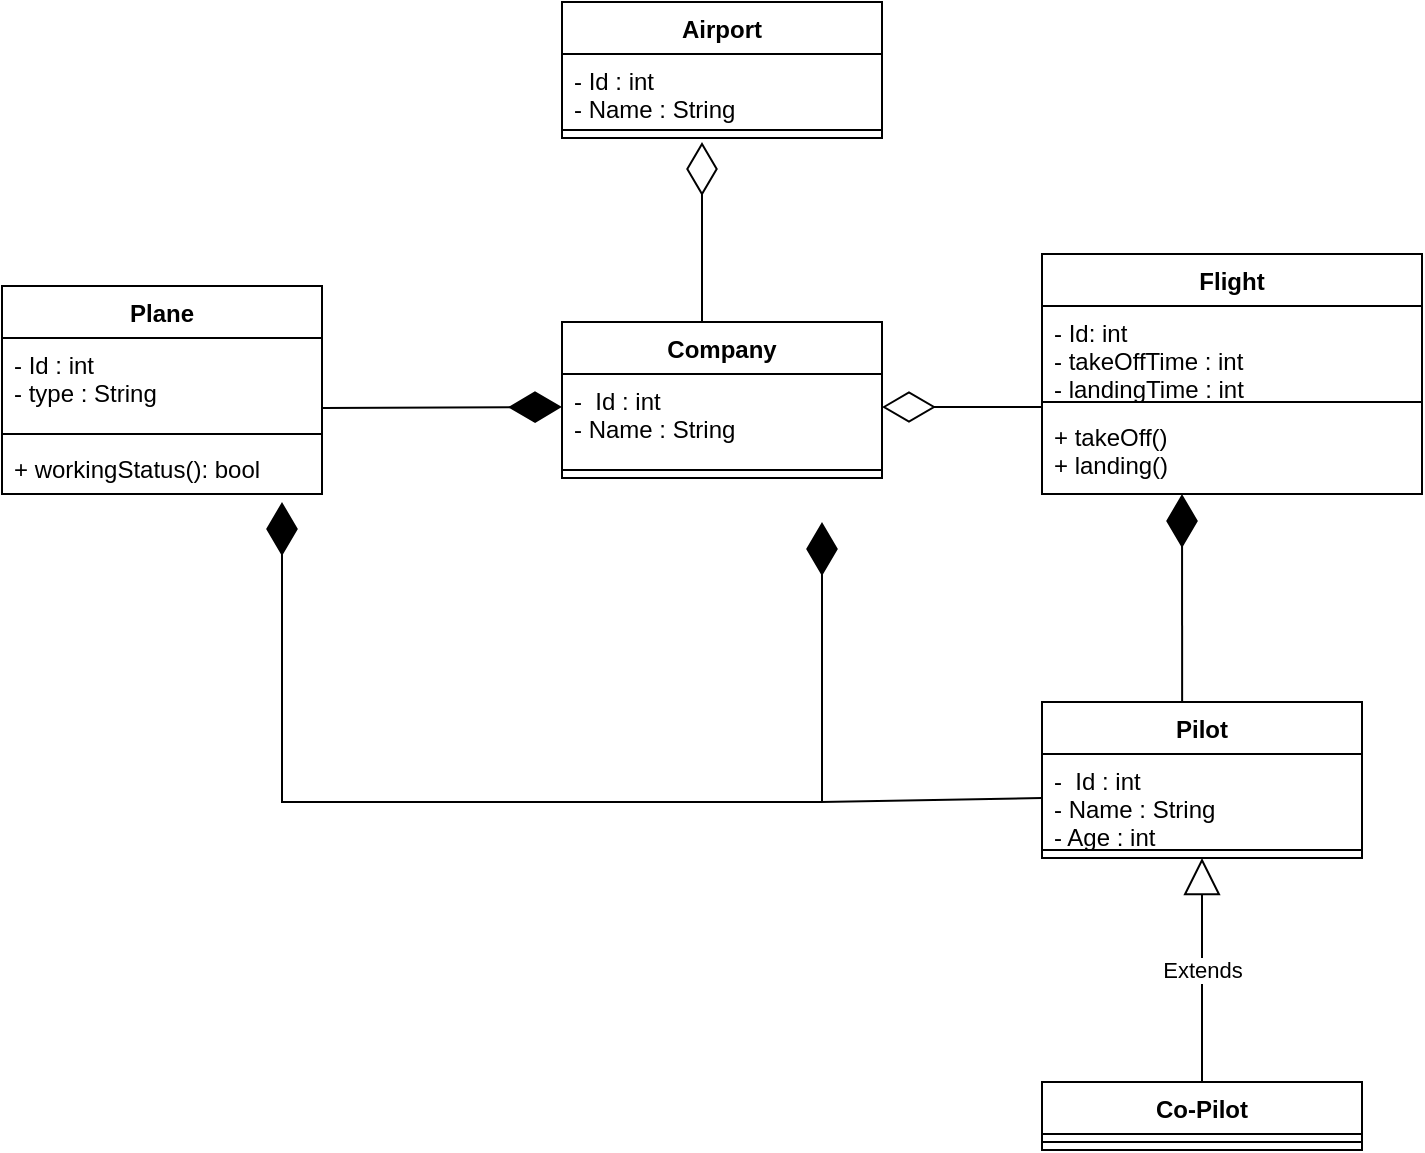 <mxfile version="20.8.23" type="device"><diagram name="Sayfa -1" id="kH7snkkmG4gjFUxUc_7u"><mxGraphModel dx="2687" dy="884" grid="1" gridSize="10" guides="1" tooltips="1" connect="1" arrows="1" fold="1" page="1" pageScale="1" pageWidth="827" pageHeight="1169" math="0" shadow="0"><root><mxCell id="0"/><mxCell id="1" parent="0"/><mxCell id="UOCiniaTcPgKJ8xo9n0W-1" value="Airport" style="swimlane;fontStyle=1;align=center;verticalAlign=top;childLayout=stackLayout;horizontal=1;startSize=26;horizontalStack=0;resizeParent=1;resizeParentMax=0;resizeLast=0;collapsible=1;marginBottom=0;" vertex="1" parent="1"><mxGeometry x="230" y="40" width="160" height="68" as="geometry"/></mxCell><mxCell id="UOCiniaTcPgKJ8xo9n0W-2" value="- Id : int&#10;- Name : String" style="text;strokeColor=none;fillColor=none;align=left;verticalAlign=top;spacingLeft=4;spacingRight=4;overflow=hidden;rotatable=0;points=[[0,0.5],[1,0.5]];portConstraint=eastwest;" vertex="1" parent="UOCiniaTcPgKJ8xo9n0W-1"><mxGeometry y="26" width="160" height="34" as="geometry"/></mxCell><mxCell id="UOCiniaTcPgKJ8xo9n0W-3" value="" style="line;strokeWidth=1;fillColor=none;align=left;verticalAlign=middle;spacingTop=-1;spacingLeft=3;spacingRight=3;rotatable=0;labelPosition=right;points=[];portConstraint=eastwest;strokeColor=inherit;" vertex="1" parent="UOCiniaTcPgKJ8xo9n0W-1"><mxGeometry y="60" width="160" height="8" as="geometry"/></mxCell><mxCell id="UOCiniaTcPgKJ8xo9n0W-5" value="Plane" style="swimlane;fontStyle=1;align=center;verticalAlign=top;childLayout=stackLayout;horizontal=1;startSize=26;horizontalStack=0;resizeParent=1;resizeParentMax=0;resizeLast=0;collapsible=1;marginBottom=0;" vertex="1" parent="1"><mxGeometry x="-50" y="182" width="160" height="104" as="geometry"/></mxCell><mxCell id="UOCiniaTcPgKJ8xo9n0W-6" value="- Id : int&#10;- type : String" style="text;strokeColor=none;fillColor=none;align=left;verticalAlign=top;spacingLeft=4;spacingRight=4;overflow=hidden;rotatable=0;points=[[0,0.5],[1,0.5]];portConstraint=eastwest;" vertex="1" parent="UOCiniaTcPgKJ8xo9n0W-5"><mxGeometry y="26" width="160" height="44" as="geometry"/></mxCell><mxCell id="UOCiniaTcPgKJ8xo9n0W-7" value="" style="line;strokeWidth=1;fillColor=none;align=left;verticalAlign=middle;spacingTop=-1;spacingLeft=3;spacingRight=3;rotatable=0;labelPosition=right;points=[];portConstraint=eastwest;strokeColor=inherit;" vertex="1" parent="UOCiniaTcPgKJ8xo9n0W-5"><mxGeometry y="70" width="160" height="8" as="geometry"/></mxCell><mxCell id="UOCiniaTcPgKJ8xo9n0W-8" value="+ workingStatus(): bool" style="text;strokeColor=none;fillColor=none;align=left;verticalAlign=top;spacingLeft=4;spacingRight=4;overflow=hidden;rotatable=0;points=[[0,0.5],[1,0.5]];portConstraint=eastwest;" vertex="1" parent="UOCiniaTcPgKJ8xo9n0W-5"><mxGeometry y="78" width="160" height="26" as="geometry"/></mxCell><mxCell id="UOCiniaTcPgKJ8xo9n0W-9" value="Company" style="swimlane;fontStyle=1;align=center;verticalAlign=top;childLayout=stackLayout;horizontal=1;startSize=26;horizontalStack=0;resizeParent=1;resizeParentMax=0;resizeLast=0;collapsible=1;marginBottom=0;" vertex="1" parent="1"><mxGeometry x="230" y="200" width="160" height="78" as="geometry"/></mxCell><mxCell id="UOCiniaTcPgKJ8xo9n0W-10" value="-  Id : int&#10;- Name : String" style="text;strokeColor=none;fillColor=none;align=left;verticalAlign=top;spacingLeft=4;spacingRight=4;overflow=hidden;rotatable=0;points=[[0,0.5],[1,0.5]];portConstraint=eastwest;" vertex="1" parent="UOCiniaTcPgKJ8xo9n0W-9"><mxGeometry y="26" width="160" height="44" as="geometry"/></mxCell><mxCell id="UOCiniaTcPgKJ8xo9n0W-11" value="" style="line;strokeWidth=1;fillColor=none;align=left;verticalAlign=middle;spacingTop=-1;spacingLeft=3;spacingRight=3;rotatable=0;labelPosition=right;points=[];portConstraint=eastwest;strokeColor=inherit;" vertex="1" parent="UOCiniaTcPgKJ8xo9n0W-9"><mxGeometry y="70" width="160" height="8" as="geometry"/></mxCell><mxCell id="UOCiniaTcPgKJ8xo9n0W-13" value="Flight" style="swimlane;fontStyle=1;align=center;verticalAlign=top;childLayout=stackLayout;horizontal=1;startSize=26;horizontalStack=0;resizeParent=1;resizeParentMax=0;resizeLast=0;collapsible=1;marginBottom=0;" vertex="1" parent="1"><mxGeometry x="470" y="166" width="190" height="120" as="geometry"/></mxCell><mxCell id="UOCiniaTcPgKJ8xo9n0W-14" value="- Id: int&#10;- takeOffTime : int&#10;- landingTime : int" style="text;strokeColor=none;fillColor=none;align=left;verticalAlign=top;spacingLeft=4;spacingRight=4;overflow=hidden;rotatable=0;points=[[0,0.5],[1,0.5]];portConstraint=eastwest;" vertex="1" parent="UOCiniaTcPgKJ8xo9n0W-13"><mxGeometry y="26" width="190" height="44" as="geometry"/></mxCell><mxCell id="UOCiniaTcPgKJ8xo9n0W-15" value="" style="line;strokeWidth=1;fillColor=none;align=left;verticalAlign=middle;spacingTop=-1;spacingLeft=3;spacingRight=3;rotatable=0;labelPosition=right;points=[];portConstraint=eastwest;strokeColor=inherit;" vertex="1" parent="UOCiniaTcPgKJ8xo9n0W-13"><mxGeometry y="70" width="190" height="8" as="geometry"/></mxCell><mxCell id="UOCiniaTcPgKJ8xo9n0W-16" value="+ takeOff()&#10;+ landing()" style="text;strokeColor=none;fillColor=none;align=left;verticalAlign=top;spacingLeft=4;spacingRight=4;overflow=hidden;rotatable=0;points=[[0,0.5],[1,0.5]];portConstraint=eastwest;" vertex="1" parent="UOCiniaTcPgKJ8xo9n0W-13"><mxGeometry y="78" width="190" height="42" as="geometry"/></mxCell><mxCell id="UOCiniaTcPgKJ8xo9n0W-17" value="Pilot" style="swimlane;fontStyle=1;align=center;verticalAlign=top;childLayout=stackLayout;horizontal=1;startSize=26;horizontalStack=0;resizeParent=1;resizeParentMax=0;resizeLast=0;collapsible=1;marginBottom=0;" vertex="1" parent="1"><mxGeometry x="470" y="390" width="160" height="78" as="geometry"/></mxCell><mxCell id="UOCiniaTcPgKJ8xo9n0W-18" value="-  Id : int&#10;- Name : String&#10;- Age : int&#10;- experience level: int" style="text;strokeColor=none;fillColor=none;align=left;verticalAlign=top;spacingLeft=4;spacingRight=4;overflow=hidden;rotatable=0;points=[[0,0.5],[1,0.5]];portConstraint=eastwest;" vertex="1" parent="UOCiniaTcPgKJ8xo9n0W-17"><mxGeometry y="26" width="160" height="44" as="geometry"/></mxCell><mxCell id="UOCiniaTcPgKJ8xo9n0W-19" value="" style="line;strokeWidth=1;fillColor=none;align=left;verticalAlign=middle;spacingTop=-1;spacingLeft=3;spacingRight=3;rotatable=0;labelPosition=right;points=[];portConstraint=eastwest;strokeColor=inherit;" vertex="1" parent="UOCiniaTcPgKJ8xo9n0W-17"><mxGeometry y="70" width="160" height="8" as="geometry"/></mxCell><mxCell id="UOCiniaTcPgKJ8xo9n0W-21" value="Co-Pilot" style="swimlane;fontStyle=1;align=center;verticalAlign=top;childLayout=stackLayout;horizontal=1;startSize=26;horizontalStack=0;resizeParent=1;resizeParentMax=0;resizeLast=0;collapsible=1;marginBottom=0;" vertex="1" parent="1"><mxGeometry x="470" y="580" width="160" height="34" as="geometry"/></mxCell><mxCell id="UOCiniaTcPgKJ8xo9n0W-23" value="" style="line;strokeWidth=1;fillColor=none;align=left;verticalAlign=middle;spacingTop=-1;spacingLeft=3;spacingRight=3;rotatable=0;labelPosition=right;points=[];portConstraint=eastwest;strokeColor=inherit;" vertex="1" parent="UOCiniaTcPgKJ8xo9n0W-21"><mxGeometry y="26" width="160" height="8" as="geometry"/></mxCell><mxCell id="UOCiniaTcPgKJ8xo9n0W-26" value="Extends" style="endArrow=block;endSize=16;endFill=0;html=1;rounded=0;exitX=0.5;exitY=0;exitDx=0;exitDy=0;entryX=0.5;entryY=1;entryDx=0;entryDy=0;" edge="1" parent="1" source="UOCiniaTcPgKJ8xo9n0W-21" target="UOCiniaTcPgKJ8xo9n0W-17"><mxGeometry width="160" relative="1" as="geometry"><mxPoint x="550" y="556" as="sourcePoint"/><mxPoint x="550" y="490" as="targetPoint"/></mxGeometry></mxCell><mxCell id="UOCiniaTcPgKJ8xo9n0W-29" value="" style="endArrow=diamondThin;endFill=1;endSize=24;html=1;rounded=0;" edge="1" parent="1"><mxGeometry width="160" relative="1" as="geometry"><mxPoint x="110" y="243" as="sourcePoint"/><mxPoint x="230" y="242.5" as="targetPoint"/></mxGeometry></mxCell><mxCell id="UOCiniaTcPgKJ8xo9n0W-32" value="" style="endArrow=diamondThin;endFill=0;endSize=24;html=1;rounded=0;" edge="1" parent="1"><mxGeometry width="160" relative="1" as="geometry"><mxPoint x="300" y="200" as="sourcePoint"/><mxPoint x="300" y="110" as="targetPoint"/></mxGeometry></mxCell><mxCell id="UOCiniaTcPgKJ8xo9n0W-33" value="" style="endArrow=diamondThin;endFill=1;endSize=24;html=1;rounded=0;exitX=0;exitY=0.5;exitDx=0;exitDy=0;" edge="1" parent="1" source="UOCiniaTcPgKJ8xo9n0W-18"><mxGeometry width="160" relative="1" as="geometry"><mxPoint x="360" y="440" as="sourcePoint"/><mxPoint x="360" y="300" as="targetPoint"/><Array as="points"><mxPoint x="360" y="440"/><mxPoint x="360" y="370"/></Array></mxGeometry></mxCell><mxCell id="UOCiniaTcPgKJ8xo9n0W-35" value="" style="endArrow=diamondThin;endFill=1;endSize=24;html=1;rounded=0;" edge="1" parent="1"><mxGeometry width="160" relative="1" as="geometry"><mxPoint x="100" y="440" as="sourcePoint"/><mxPoint x="90" y="290" as="targetPoint"/><Array as="points"><mxPoint x="360" y="440"/><mxPoint x="90" y="440"/></Array></mxGeometry></mxCell><mxCell id="UOCiniaTcPgKJ8xo9n0W-36" value="" style="endArrow=diamondThin;endFill=1;endSize=24;html=1;rounded=0;exitX=0.438;exitY=0;exitDx=0;exitDy=0;exitPerimeter=0;" edge="1" parent="1" source="UOCiniaTcPgKJ8xo9n0W-17"><mxGeometry width="160" relative="1" as="geometry"><mxPoint x="540" y="356" as="sourcePoint"/><mxPoint x="540" y="286" as="targetPoint"/></mxGeometry></mxCell><mxCell id="UOCiniaTcPgKJ8xo9n0W-40" value="" style="endArrow=diamondThin;endFill=0;endSize=24;html=1;rounded=0;" edge="1" parent="1"><mxGeometry width="160" relative="1" as="geometry"><mxPoint x="470" y="242.5" as="sourcePoint"/><mxPoint x="390" y="242.5" as="targetPoint"/></mxGeometry></mxCell></root></mxGraphModel></diagram></mxfile>